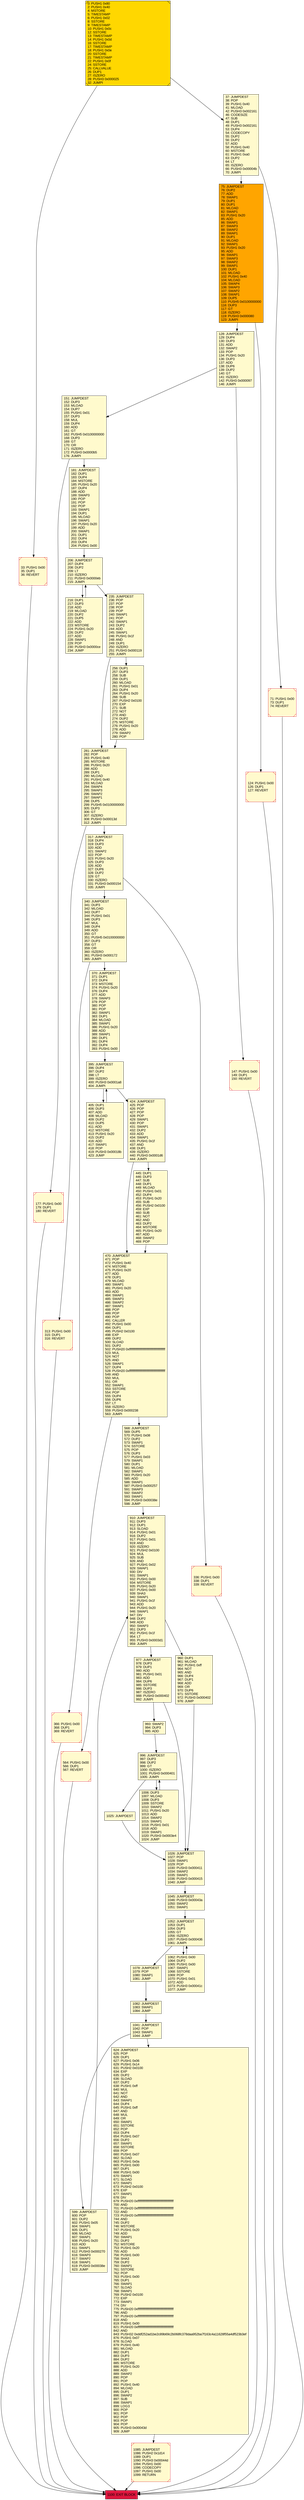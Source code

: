 digraph G {
bgcolor=transparent rankdir=UD;
node [shape=box style=filled color=black fillcolor=white fontname=arial fontcolor=black];
33 [label="33: PUSH1 0x00\l35: DUP1\l36: REVERT\l" fillcolor=lemonchiffon shape=Msquare color=crimson ];
624 [label="624: JUMPDEST\l625: POP\l626: DUP1\l627: PUSH1 0x06\l629: PUSH1 0x14\l631: PUSH2 0x0100\l634: EXP\l635: DUP2\l636: SLOAD\l637: DUP2\l638: PUSH1 0xff\l640: MUL\l641: NOT\l642: AND\l643: SWAP1\l644: DUP4\l645: PUSH1 0xff\l647: AND\l648: MUL\l649: OR\l650: SWAP1\l651: SSTORE\l652: POP\l653: DUP4\l654: PUSH1 0x07\l656: DUP2\l657: SWAP1\l658: SSTORE\l659: POP\l660: PUSH1 0x07\l662: SLOAD\l663: PUSH1 0x0a\l665: PUSH1 0x00\l667: DUP1\l668: PUSH1 0x00\l670: SWAP1\l671: SLOAD\l672: SWAP1\l673: PUSH2 0x0100\l676: EXP\l677: SWAP1\l678: DIV\l679: PUSH20 0xffffffffffffffffffffffffffffffffffffffff\l700: AND\l701: PUSH20 0xffffffffffffffffffffffffffffffffffffffff\l722: AND\l723: PUSH20 0xffffffffffffffffffffffffffffffffffffffff\l744: AND\l745: DUP2\l746: MSTORE\l747: PUSH1 0x20\l749: ADD\l750: SWAP1\l751: DUP2\l752: MSTORE\l753: PUSH1 0x20\l755: ADD\l756: PUSH1 0x00\l758: SHA3\l759: DUP2\l760: SWAP1\l761: SSTORE\l762: POP\l763: PUSH1 0x00\l765: DUP1\l766: SWAP1\l767: SLOAD\l768: SWAP1\l769: PUSH2 0x0100\l772: EXP\l773: SWAP1\l774: DIV\l775: PUSH20 0xffffffffffffffffffffffffffffffffffffffff\l796: AND\l797: PUSH20 0xffffffffffffffffffffffffffffffffffffffff\l818: AND\l819: PUSH1 0x00\l821: PUSH20 0xffffffffffffffffffffffffffffffffffffffff\l842: AND\l843: PUSH32 0xddf252ad1be2c89b69c2b068fc378daa952ba7f163c4a11628f55a4df523b3ef\l876: PUSH1 0x07\l878: SLOAD\l879: PUSH1 0x40\l881: MLOAD\l882: DUP1\l883: DUP3\l884: DUP2\l885: MSTORE\l886: PUSH1 0x20\l888: ADD\l889: SWAP2\l890: POP\l891: POP\l892: PUSH1 0x40\l894: MLOAD\l895: DUP1\l896: SWAP2\l897: SUB\l898: SWAP1\l899: LOG3\l900: POP\l901: POP\l902: POP\l903: POP\l904: POP\l905: PUSH3 0x00043d\l909: JUMP\l" fillcolor=lemonchiffon ];
340 [label="340: JUMPDEST\l341: DUP3\l342: MLOAD\l343: DUP7\l344: PUSH1 0x01\l346: DUP3\l347: MUL\l348: DUP4\l349: ADD\l350: GT\l351: PUSH5 0x0100000000\l357: DUP3\l358: GT\l359: OR\l360: ISZERO\l361: PUSH3 0x000172\l365: JUMPI\l" fillcolor=lemonchiffon ];
1041 [label="1041: JUMPDEST\l1042: POP\l1043: SWAP1\l1044: JUMP\l" fillcolor=lemonchiffon ];
128 [label="128: JUMPDEST\l129: DUP4\l130: DUP3\l131: ADD\l132: SWAP2\l133: POP\l134: PUSH1 0x20\l136: DUP3\l137: ADD\l138: DUP6\l139: DUP2\l140: GT\l141: ISZERO\l142: PUSH3 0x000097\l146: JUMPI\l" fillcolor=lemonchiffon ];
0 [label="0: PUSH1 0x80\l2: PUSH1 0x40\l4: MSTORE\l5: TIMESTAMP\l6: PUSH1 0x02\l8: SSTORE\l9: TIMESTAMP\l10: PUSH1 0x0c\l12: SSTORE\l13: TIMESTAMP\l14: PUSH1 0x0d\l16: SSTORE\l17: TIMESTAMP\l18: PUSH1 0x0e\l20: SSTORE\l21: TIMESTAMP\l22: PUSH1 0x0f\l24: SSTORE\l25: CALLVALUE\l26: DUP1\l27: ISZERO\l28: PUSH3 0x000025\l32: JUMPI\l" fillcolor=lemonchiffon shape=Msquare fillcolor=gold ];
470 [label="470: JUMPDEST\l471: POP\l472: PUSH1 0x40\l474: MSTORE\l475: PUSH1 0x20\l477: ADD\l478: DUP1\l479: MLOAD\l480: SWAP1\l481: PUSH1 0x20\l483: ADD\l484: SWAP1\l485: SWAP3\l486: SWAP2\l487: SWAP1\l488: POP\l489: POP\l490: POP\l491: CALLER\l492: PUSH1 0x00\l494: DUP1\l495: PUSH2 0x0100\l498: EXP\l499: DUP2\l500: SLOAD\l501: DUP2\l502: PUSH20 0xffffffffffffffffffffffffffffffffffffffff\l523: MUL\l524: NOT\l525: AND\l526: SWAP1\l527: DUP4\l528: PUSH20 0xffffffffffffffffffffffffffffffffffffffff\l549: AND\l550: MUL\l551: OR\l552: SWAP1\l553: SSTORE\l554: POP\l555: DUP4\l556: DUP6\l557: LT\l558: ISZERO\l559: PUSH3 0x000238\l563: JUMPI\l" fillcolor=lemonchiffon ];
281 [label="281: JUMPDEST\l282: POP\l283: PUSH1 0x40\l285: MSTORE\l286: PUSH1 0x20\l288: ADD\l289: DUP1\l290: MLOAD\l291: PUSH1 0x40\l293: MLOAD\l294: SWAP4\l295: SWAP3\l296: SWAP2\l297: SWAP1\l298: DUP5\l299: PUSH5 0x0100000000\l305: DUP3\l306: GT\l307: ISZERO\l308: PUSH3 0x00013d\l312: JUMPI\l" fillcolor=lemonchiffon ];
256 [label="256: DUP1\l257: DUP3\l258: SUB\l259: DUP1\l260: MLOAD\l261: PUSH1 0x01\l263: DUP4\l264: PUSH1 0x20\l266: SUB\l267: PUSH2 0x0100\l270: EXP\l271: SUB\l272: NOT\l273: AND\l274: DUP2\l275: MSTORE\l276: PUSH1 0x20\l278: ADD\l279: SWAP2\l280: POP\l" fillcolor=lemonchiffon ];
424 [label="424: JUMPDEST\l425: POP\l426: POP\l427: POP\l428: POP\l429: SWAP1\l430: POP\l431: SWAP1\l432: DUP2\l433: ADD\l434: SWAP1\l435: PUSH1 0x1f\l437: AND\l438: DUP1\l439: ISZERO\l440: PUSH3 0x0001d6\l444: JUMPI\l" fillcolor=lemonchiffon ];
1100 [label="1100: EXIT BLOCK\l" fillcolor=crimson ];
206 [label="206: JUMPDEST\l207: DUP4\l208: DUP2\l209: LT\l210: ISZERO\l211: PUSH3 0x0000eb\l215: JUMPI\l" fillcolor=lemonchiffon ];
1025 [label="1025: JUMPDEST\l" fillcolor=lemonchiffon ];
366 [label="366: PUSH1 0x00\l368: DUP1\l369: REVERT\l" fillcolor=lemonchiffon shape=Msquare color=crimson ];
1082 [label="1082: JUMPDEST\l1083: SWAP1\l1084: JUMP\l" fillcolor=lemonchiffon ];
177 [label="177: PUSH1 0x00\l179: DUP1\l180: REVERT\l" fillcolor=lemonchiffon shape=Msquare color=crimson ];
216 [label="216: DUP1\l217: DUP3\l218: ADD\l219: MLOAD\l220: DUP2\l221: DUP5\l222: ADD\l223: MSTORE\l224: PUSH1 0x20\l226: DUP2\l227: ADD\l228: SWAP1\l229: POP\l230: PUSH3 0x0000ce\l234: JUMP\l" fillcolor=lemonchiffon ];
405 [label="405: DUP1\l406: DUP3\l407: ADD\l408: MLOAD\l409: DUP2\l410: DUP5\l411: ADD\l412: MSTORE\l413: PUSH1 0x20\l415: DUP2\l416: ADD\l417: SWAP1\l418: POP\l419: PUSH3 0x00018b\l423: JUMP\l" fillcolor=lemonchiffon ];
977 [label="977: JUMPDEST\l978: DUP3\l979: DUP1\l980: ADD\l981: PUSH1 0x01\l983: ADD\l984: DUP6\l985: SSTORE\l986: DUP3\l987: ISZERO\l988: PUSH3 0x000402\l992: JUMPI\l" fillcolor=lemonchiffon ];
151 [label="151: JUMPDEST\l152: DUP3\l153: MLOAD\l154: DUP7\l155: PUSH1 0x01\l157: DUP3\l158: MUL\l159: DUP4\l160: ADD\l161: GT\l162: PUSH5 0x0100000000\l168: DUP3\l169: GT\l170: OR\l171: ISZERO\l172: PUSH3 0x0000b5\l176: JUMPI\l" fillcolor=lemonchiffon ];
564 [label="564: PUSH1 0x00\l566: DUP1\l567: REVERT\l" fillcolor=lemonchiffon shape=Msquare color=crimson ];
313 [label="313: PUSH1 0x00\l315: DUP1\l316: REVERT\l" fillcolor=lemonchiffon shape=Msquare color=crimson ];
181 [label="181: JUMPDEST\l182: DUP1\l183: DUP4\l184: MSTORE\l185: PUSH1 0x20\l187: DUP4\l188: ADD\l189: SWAP3\l190: POP\l191: POP\l192: POP\l193: SWAP1\l194: DUP1\l195: MLOAD\l196: SWAP1\l197: PUSH1 0x20\l199: ADD\l200: SWAP1\l201: DUP1\l202: DUP4\l203: DUP4\l204: PUSH1 0x00\l" fillcolor=lemonchiffon ];
395 [label="395: JUMPDEST\l396: DUP4\l397: DUP2\l398: LT\l399: ISZERO\l400: PUSH3 0x0001a8\l404: JUMPI\l" fillcolor=lemonchiffon ];
1045 [label="1045: JUMPDEST\l1046: PUSH3 0x00043a\l1050: SWAP2\l1051: SWAP1\l" fillcolor=lemonchiffon ];
124 [label="124: PUSH1 0x00\l126: DUP1\l127: REVERT\l" fillcolor=lemonchiffon shape=Msquare color=crimson ];
370 [label="370: JUMPDEST\l371: DUP1\l372: DUP4\l373: MSTORE\l374: PUSH1 0x20\l376: DUP4\l377: ADD\l378: SWAP3\l379: POP\l380: POP\l381: POP\l382: SWAP1\l383: DUP1\l384: MLOAD\l385: SWAP1\l386: PUSH1 0x20\l388: ADD\l389: SWAP1\l390: DUP1\l391: DUP4\l392: DUP4\l393: PUSH1 0x00\l" fillcolor=lemonchiffon ];
1085 [label="1085: JUMPDEST\l1086: PUSH2 0x1d14\l1089: DUP1\l1090: PUSH3 0x00044d\l1094: PUSH1 0x00\l1096: CODECOPY\l1097: PUSH1 0x00\l1099: RETURN\l" fillcolor=lemonchiffon shape=Msquare color=crimson ];
960 [label="960: DUP1\l961: MLOAD\l962: PUSH1 0xff\l964: NOT\l965: AND\l966: DUP4\l967: DUP1\l968: ADD\l969: OR\l970: DUP6\l971: SSTORE\l972: PUSH3 0x000402\l976: JUMP\l" fillcolor=lemonchiffon ];
235 [label="235: JUMPDEST\l236: POP\l237: POP\l238: POP\l239: POP\l240: SWAP1\l241: POP\l242: SWAP1\l243: DUP2\l244: ADD\l245: SWAP1\l246: PUSH1 0x1f\l248: AND\l249: DUP1\l250: ISZERO\l251: PUSH3 0x000119\l255: JUMPI\l" fillcolor=lemonchiffon ];
993 [label="993: SWAP2\l994: DUP3\l995: ADD\l" fillcolor=lemonchiffon ];
75 [label="75: JUMPDEST\l76: DUP2\l77: ADD\l78: SWAP1\l79: DUP1\l80: DUP1\l81: MLOAD\l82: SWAP1\l83: PUSH1 0x20\l85: ADD\l86: SWAP1\l87: SWAP3\l88: SWAP2\l89: SWAP1\l90: DUP1\l91: MLOAD\l92: SWAP1\l93: PUSH1 0x20\l95: ADD\l96: SWAP1\l97: SWAP3\l98: SWAP2\l99: SWAP1\l100: DUP1\l101: MLOAD\l102: PUSH1 0x40\l104: MLOAD\l105: SWAP4\l106: SWAP3\l107: SWAP2\l108: SWAP1\l109: DUP5\l110: PUSH5 0x0100000000\l116: DUP3\l117: GT\l118: ISZERO\l119: PUSH3 0x000080\l123: JUMPI\l" fillcolor=orange ];
71 [label="71: PUSH1 0x00\l73: DUP1\l74: REVERT\l" fillcolor=lemonchiffon shape=Msquare color=crimson ];
1078 [label="1078: JUMPDEST\l1079: POP\l1080: SWAP1\l1081: JUMP\l" fillcolor=lemonchiffon ];
568 [label="568: JUMPDEST\l569: DUP5\l570: PUSH1 0x08\l572: DUP2\l573: SWAP1\l574: SSTORE\l575: POP\l576: DUP3\l577: PUSH1 0x03\l579: SWAP1\l580: DUP1\l581: MLOAD\l582: SWAP1\l583: PUSH1 0x20\l585: ADD\l586: SWAP1\l587: PUSH3 0x000257\l591: SWAP3\l592: SWAP2\l593: SWAP1\l594: PUSH3 0x00038e\l598: JUMP\l" fillcolor=lemonchiffon ];
1026 [label="1026: JUMPDEST\l1027: POP\l1028: SWAP1\l1029: POP\l1030: PUSH3 0x000411\l1034: SWAP2\l1035: SWAP1\l1036: PUSH3 0x000415\l1040: JUMP\l" fillcolor=lemonchiffon ];
1052 [label="1052: JUMPDEST\l1053: DUP1\l1054: DUP3\l1055: GT\l1056: ISZERO\l1057: PUSH3 0x000436\l1061: JUMPI\l" fillcolor=lemonchiffon ];
599 [label="599: JUMPDEST\l600: POP\l601: DUP2\l602: PUSH1 0x05\l604: SWAP1\l605: DUP1\l606: MLOAD\l607: SWAP1\l608: PUSH1 0x20\l610: ADD\l611: SWAP1\l612: PUSH3 0x000270\l616: SWAP3\l617: SWAP2\l618: SWAP1\l619: PUSH3 0x00038e\l623: JUMP\l" fillcolor=lemonchiffon ];
37 [label="37: JUMPDEST\l38: POP\l39: PUSH1 0x40\l41: MLOAD\l42: PUSH3 0x002161\l46: CODESIZE\l47: SUB\l48: DUP1\l49: PUSH3 0x002161\l53: DUP4\l54: CODECOPY\l55: DUP2\l56: DUP2\l57: ADD\l58: PUSH1 0x40\l60: MSTORE\l61: PUSH1 0xa0\l63: DUP2\l64: LT\l65: ISZERO\l66: PUSH3 0x00004b\l70: JUMPI\l" fillcolor=lemonchiffon ];
336 [label="336: PUSH1 0x00\l338: DUP1\l339: REVERT\l" fillcolor=lemonchiffon shape=Msquare color=crimson ];
147 [label="147: PUSH1 0x00\l149: DUP1\l150: REVERT\l" fillcolor=lemonchiffon shape=Msquare color=crimson ];
910 [label="910: JUMPDEST\l911: DUP3\l912: DUP1\l913: SLOAD\l914: PUSH1 0x01\l916: DUP2\l917: PUSH1 0x01\l919: AND\l920: ISZERO\l921: PUSH2 0x0100\l924: MUL\l925: SUB\l926: AND\l927: PUSH1 0x02\l929: SWAP1\l930: DIV\l931: SWAP1\l932: PUSH1 0x00\l934: MSTORE\l935: PUSH1 0x20\l937: PUSH1 0x00\l939: SHA3\l940: SWAP1\l941: PUSH1 0x1f\l943: ADD\l944: PUSH1 0x20\l946: SWAP1\l947: DIV\l948: DUP2\l949: ADD\l950: SWAP3\l951: DUP3\l952: PUSH1 0x1f\l954: LT\l955: PUSH3 0x0003d1\l959: JUMPI\l" fillcolor=lemonchiffon ];
317 [label="317: JUMPDEST\l318: DUP4\l319: DUP3\l320: ADD\l321: SWAP2\l322: POP\l323: PUSH1 0x20\l325: DUP3\l326: ADD\l327: DUP6\l328: DUP2\l329: GT\l330: ISZERO\l331: PUSH3 0x000154\l335: JUMPI\l" fillcolor=lemonchiffon ];
996 [label="996: JUMPDEST\l997: DUP3\l998: DUP2\l999: GT\l1000: ISZERO\l1001: PUSH3 0x000401\l1005: JUMPI\l" fillcolor=lemonchiffon ];
445 [label="445: DUP1\l446: DUP3\l447: SUB\l448: DUP1\l449: MLOAD\l450: PUSH1 0x01\l452: DUP4\l453: PUSH1 0x20\l455: SUB\l456: PUSH2 0x0100\l459: EXP\l460: SUB\l461: NOT\l462: AND\l463: DUP2\l464: MSTORE\l465: PUSH1 0x20\l467: ADD\l468: SWAP2\l469: POP\l" fillcolor=lemonchiffon ];
1006 [label="1006: DUP3\l1007: MLOAD\l1008: DUP3\l1009: SSTORE\l1010: SWAP2\l1011: PUSH1 0x20\l1013: ADD\l1014: SWAP2\l1015: SWAP1\l1016: PUSH1 0x01\l1018: ADD\l1019: SWAP1\l1020: PUSH3 0x0003e4\l1024: JUMP\l" fillcolor=lemonchiffon ];
1062 [label="1062: PUSH1 0x00\l1064: DUP2\l1065: PUSH1 0x00\l1067: SWAP1\l1068: SSTORE\l1069: POP\l1070: PUSH1 0x01\l1072: ADD\l1073: PUSH3 0x00041c\l1077: JUMP\l" fillcolor=lemonchiffon ];
256 -> 281;
0 -> 33;
366 -> 1100;
996 -> 1006;
1006 -> 996;
151 -> 181;
424 -> 470;
1052 -> 1078;
340 -> 366;
124 -> 1100;
281 -> 313;
470 -> 564;
1052 -> 1062;
1062 -> 1052;
181 -> 206;
128 -> 151;
993 -> 996;
599 -> 910;
624 -> 1085;
75 -> 128;
910 -> 977;
1025 -> 1026;
235 -> 281;
71 -> 1100;
235 -> 256;
1041 -> 599;
0 -> 37;
470 -> 568;
445 -> 470;
977 -> 993;
977 -> 1026;
75 -> 124;
996 -> 1025;
281 -> 317;
336 -> 1100;
424 -> 445;
1041 -> 624;
317 -> 336;
151 -> 177;
370 -> 395;
37 -> 75;
37 -> 71;
395 -> 405;
405 -> 395;
33 -> 1100;
1082 -> 1041;
395 -> 424;
1085 -> 1100;
313 -> 1100;
564 -> 1100;
177 -> 1100;
568 -> 910;
206 -> 216;
216 -> 206;
340 -> 370;
1078 -> 1082;
910 -> 960;
206 -> 235;
128 -> 147;
1026 -> 1045;
1045 -> 1052;
317 -> 340;
960 -> 1026;
147 -> 1100;
}